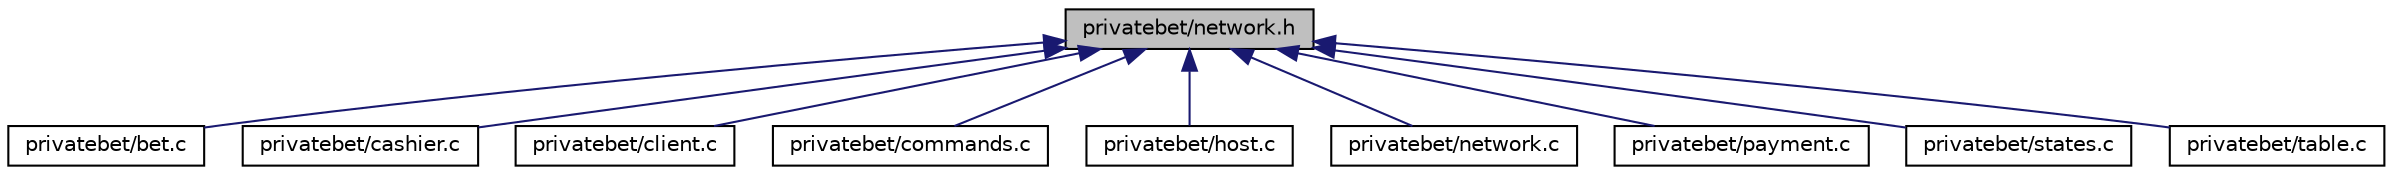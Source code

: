 digraph "privatebet/network.h"
{
 // INTERACTIVE_SVG=YES
 // LATEX_PDF_SIZE
  edge [fontname="Helvetica",fontsize="10",labelfontname="Helvetica",labelfontsize="10"];
  node [fontname="Helvetica",fontsize="10",shape=record];
  Node1 [label="privatebet/network.h",height=0.2,width=0.4,color="black", fillcolor="grey75", style="filled", fontcolor="black",tooltip=" "];
  Node1 -> Node2 [dir="back",color="midnightblue",fontsize="10",style="solid",fontname="Helvetica"];
  Node2 [label="privatebet/bet.c",height=0.2,width=0.4,color="black", fillcolor="white", style="filled",URL="$dd/d53/bet_8c.html",tooltip=" "];
  Node1 -> Node3 [dir="back",color="midnightblue",fontsize="10",style="solid",fontname="Helvetica"];
  Node3 [label="privatebet/cashier.c",height=0.2,width=0.4,color="black", fillcolor="white", style="filled",URL="$de/d4f/cashier_8c.html",tooltip=" "];
  Node1 -> Node4 [dir="back",color="midnightblue",fontsize="10",style="solid",fontname="Helvetica"];
  Node4 [label="privatebet/client.c",height=0.2,width=0.4,color="black", fillcolor="white", style="filled",URL="$dd/d93/client_8c.html",tooltip=" "];
  Node1 -> Node5 [dir="back",color="midnightblue",fontsize="10",style="solid",fontname="Helvetica"];
  Node5 [label="privatebet/commands.c",height=0.2,width=0.4,color="black", fillcolor="white", style="filled",URL="$de/d21/commands_8c.html",tooltip=" "];
  Node1 -> Node6 [dir="back",color="midnightblue",fontsize="10",style="solid",fontname="Helvetica"];
  Node6 [label="privatebet/host.c",height=0.2,width=0.4,color="black", fillcolor="white", style="filled",URL="$df/da9/host_8c.html",tooltip=" "];
  Node1 -> Node7 [dir="back",color="midnightblue",fontsize="10",style="solid",fontname="Helvetica"];
  Node7 [label="privatebet/network.c",height=0.2,width=0.4,color="black", fillcolor="white", style="filled",URL="$d6/d6e/network_8c.html",tooltip=" "];
  Node1 -> Node8 [dir="back",color="midnightblue",fontsize="10",style="solid",fontname="Helvetica"];
  Node8 [label="privatebet/payment.c",height=0.2,width=0.4,color="black", fillcolor="white", style="filled",URL="$d5/df6/payment_8c.html",tooltip=" "];
  Node1 -> Node9 [dir="back",color="midnightblue",fontsize="10",style="solid",fontname="Helvetica"];
  Node9 [label="privatebet/states.c",height=0.2,width=0.4,color="black", fillcolor="white", style="filled",URL="$dc/d3d/states_8c.html",tooltip=" "];
  Node1 -> Node10 [dir="back",color="midnightblue",fontsize="10",style="solid",fontname="Helvetica"];
  Node10 [label="privatebet/table.c",height=0.2,width=0.4,color="black", fillcolor="white", style="filled",URL="$dc/d33/table_8c.html",tooltip=" "];
}
